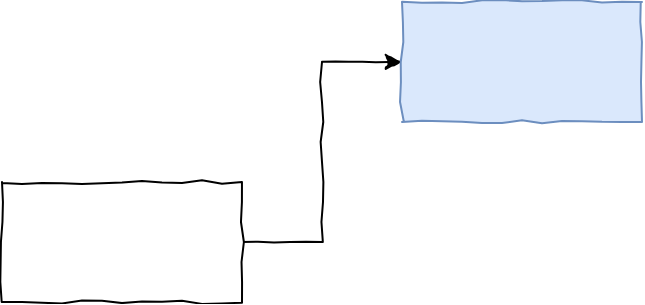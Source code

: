 <mxfile version="22.1.5" type="github">
  <diagram name="第 1 页" id="zotfayRFcYcM7E2JfaYe">
    <mxGraphModel dx="1213" dy="631" grid="1" gridSize="10" guides="1" tooltips="1" connect="1" arrows="1" fold="1" page="1" pageScale="1" pageWidth="827" pageHeight="1169" math="0" shadow="0">
      <root>
        <mxCell id="0" />
        <mxCell id="1" parent="0" />
        <mxCell id="B_r9vZT5HXHdHmWhUPXd-3" style="edgeStyle=orthogonalEdgeStyle;rounded=0;orthogonalLoop=1;jettySize=auto;html=1;exitX=1;exitY=0.5;exitDx=0;exitDy=0;entryX=0;entryY=0.5;entryDx=0;entryDy=0;comic=1;" edge="1" parent="1" source="B_r9vZT5HXHdHmWhUPXd-1" target="B_r9vZT5HXHdHmWhUPXd-2">
          <mxGeometry relative="1" as="geometry" />
        </mxCell>
        <mxCell id="B_r9vZT5HXHdHmWhUPXd-1" value="" style="rounded=0;whiteSpace=wrap;html=1;comic=1;" vertex="1" parent="1">
          <mxGeometry y="280" width="120" height="60" as="geometry" />
        </mxCell>
        <mxCell id="B_r9vZT5HXHdHmWhUPXd-2" value="" style="rounded=0;whiteSpace=wrap;html=1;comic=1;fillColor=#dae8fc;strokeColor=#6c8ebf;" vertex="1" parent="1">
          <mxGeometry x="200" y="190" width="120" height="60" as="geometry" />
        </mxCell>
      </root>
    </mxGraphModel>
  </diagram>
</mxfile>
